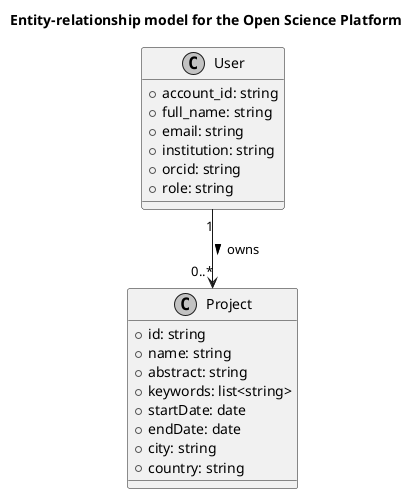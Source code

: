 @startuml entity_relationship_model

title Entity-relationship model for the Open Science Platform
skinparam monochrome true

top to bottom direction

class "User" {
  + account_id: string
  + full_name: string
  + email: string
  + institution: string
  + orcid: string
  + role: string
}

class "Project" {
  + id: string 
  + name: string
  + abstract: string
  + keywords: list<string>
  + startDate: date
  + endDate: date
  + city: string
  + country: string
}

User "1" --> "0..*" Project : owns >

@enduml
